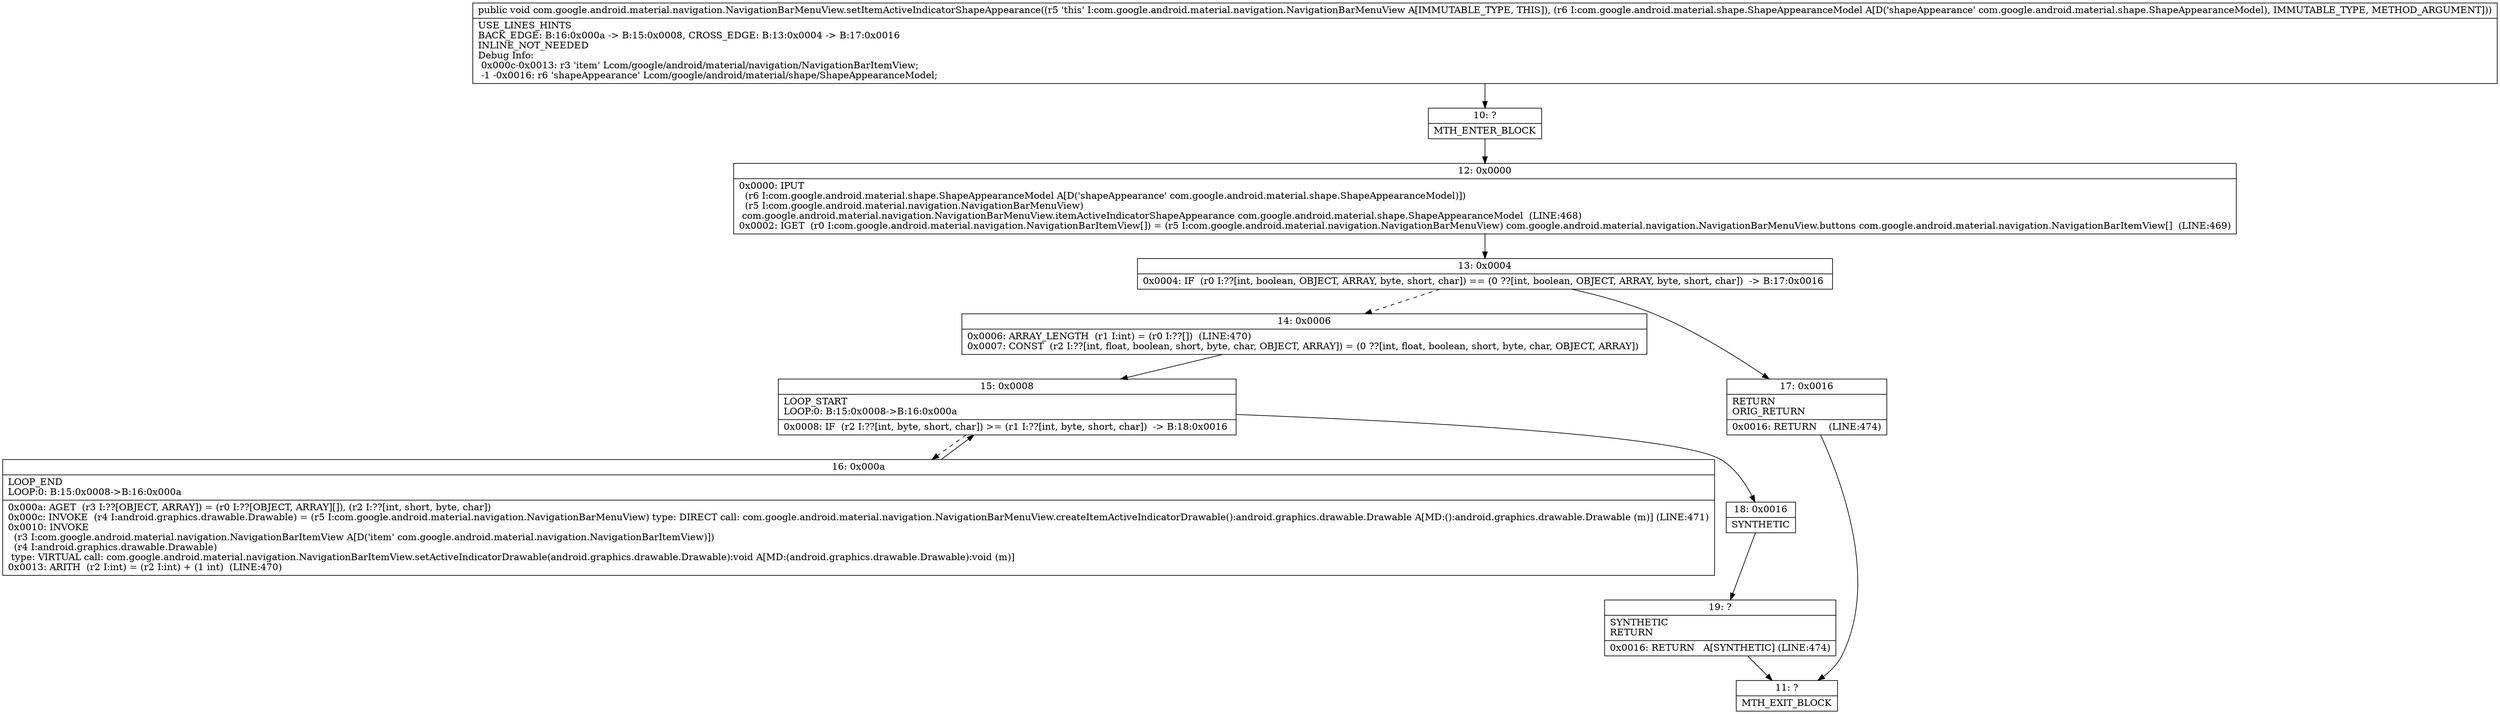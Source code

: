 digraph "CFG forcom.google.android.material.navigation.NavigationBarMenuView.setItemActiveIndicatorShapeAppearance(Lcom\/google\/android\/material\/shape\/ShapeAppearanceModel;)V" {
Node_10 [shape=record,label="{10\:\ ?|MTH_ENTER_BLOCK\l}"];
Node_12 [shape=record,label="{12\:\ 0x0000|0x0000: IPUT  \l  (r6 I:com.google.android.material.shape.ShapeAppearanceModel A[D('shapeAppearance' com.google.android.material.shape.ShapeAppearanceModel)])\l  (r5 I:com.google.android.material.navigation.NavigationBarMenuView)\l com.google.android.material.navigation.NavigationBarMenuView.itemActiveIndicatorShapeAppearance com.google.android.material.shape.ShapeAppearanceModel  (LINE:468)\l0x0002: IGET  (r0 I:com.google.android.material.navigation.NavigationBarItemView[]) = (r5 I:com.google.android.material.navigation.NavigationBarMenuView) com.google.android.material.navigation.NavigationBarMenuView.buttons com.google.android.material.navigation.NavigationBarItemView[]  (LINE:469)\l}"];
Node_13 [shape=record,label="{13\:\ 0x0004|0x0004: IF  (r0 I:??[int, boolean, OBJECT, ARRAY, byte, short, char]) == (0 ??[int, boolean, OBJECT, ARRAY, byte, short, char])  \-\> B:17:0x0016 \l}"];
Node_14 [shape=record,label="{14\:\ 0x0006|0x0006: ARRAY_LENGTH  (r1 I:int) = (r0 I:??[])  (LINE:470)\l0x0007: CONST  (r2 I:??[int, float, boolean, short, byte, char, OBJECT, ARRAY]) = (0 ??[int, float, boolean, short, byte, char, OBJECT, ARRAY]) \l}"];
Node_15 [shape=record,label="{15\:\ 0x0008|LOOP_START\lLOOP:0: B:15:0x0008\-\>B:16:0x000a\l|0x0008: IF  (r2 I:??[int, byte, short, char]) \>= (r1 I:??[int, byte, short, char])  \-\> B:18:0x0016 \l}"];
Node_16 [shape=record,label="{16\:\ 0x000a|LOOP_END\lLOOP:0: B:15:0x0008\-\>B:16:0x000a\l|0x000a: AGET  (r3 I:??[OBJECT, ARRAY]) = (r0 I:??[OBJECT, ARRAY][]), (r2 I:??[int, short, byte, char]) \l0x000c: INVOKE  (r4 I:android.graphics.drawable.Drawable) = (r5 I:com.google.android.material.navigation.NavigationBarMenuView) type: DIRECT call: com.google.android.material.navigation.NavigationBarMenuView.createItemActiveIndicatorDrawable():android.graphics.drawable.Drawable A[MD:():android.graphics.drawable.Drawable (m)] (LINE:471)\l0x0010: INVOKE  \l  (r3 I:com.google.android.material.navigation.NavigationBarItemView A[D('item' com.google.android.material.navigation.NavigationBarItemView)])\l  (r4 I:android.graphics.drawable.Drawable)\l type: VIRTUAL call: com.google.android.material.navigation.NavigationBarItemView.setActiveIndicatorDrawable(android.graphics.drawable.Drawable):void A[MD:(android.graphics.drawable.Drawable):void (m)]\l0x0013: ARITH  (r2 I:int) = (r2 I:int) + (1 int)  (LINE:470)\l}"];
Node_18 [shape=record,label="{18\:\ 0x0016|SYNTHETIC\l}"];
Node_19 [shape=record,label="{19\:\ ?|SYNTHETIC\lRETURN\l|0x0016: RETURN   A[SYNTHETIC] (LINE:474)\l}"];
Node_11 [shape=record,label="{11\:\ ?|MTH_EXIT_BLOCK\l}"];
Node_17 [shape=record,label="{17\:\ 0x0016|RETURN\lORIG_RETURN\l|0x0016: RETURN    (LINE:474)\l}"];
MethodNode[shape=record,label="{public void com.google.android.material.navigation.NavigationBarMenuView.setItemActiveIndicatorShapeAppearance((r5 'this' I:com.google.android.material.navigation.NavigationBarMenuView A[IMMUTABLE_TYPE, THIS]), (r6 I:com.google.android.material.shape.ShapeAppearanceModel A[D('shapeAppearance' com.google.android.material.shape.ShapeAppearanceModel), IMMUTABLE_TYPE, METHOD_ARGUMENT]))  | USE_LINES_HINTS\lBACK_EDGE: B:16:0x000a \-\> B:15:0x0008, CROSS_EDGE: B:13:0x0004 \-\> B:17:0x0016\lINLINE_NOT_NEEDED\lDebug Info:\l  0x000c\-0x0013: r3 'item' Lcom\/google\/android\/material\/navigation\/NavigationBarItemView;\l  \-1 \-0x0016: r6 'shapeAppearance' Lcom\/google\/android\/material\/shape\/ShapeAppearanceModel;\l}"];
MethodNode -> Node_10;Node_10 -> Node_12;
Node_12 -> Node_13;
Node_13 -> Node_14[style=dashed];
Node_13 -> Node_17;
Node_14 -> Node_15;
Node_15 -> Node_16[style=dashed];
Node_15 -> Node_18;
Node_16 -> Node_15;
Node_18 -> Node_19;
Node_19 -> Node_11;
Node_17 -> Node_11;
}

